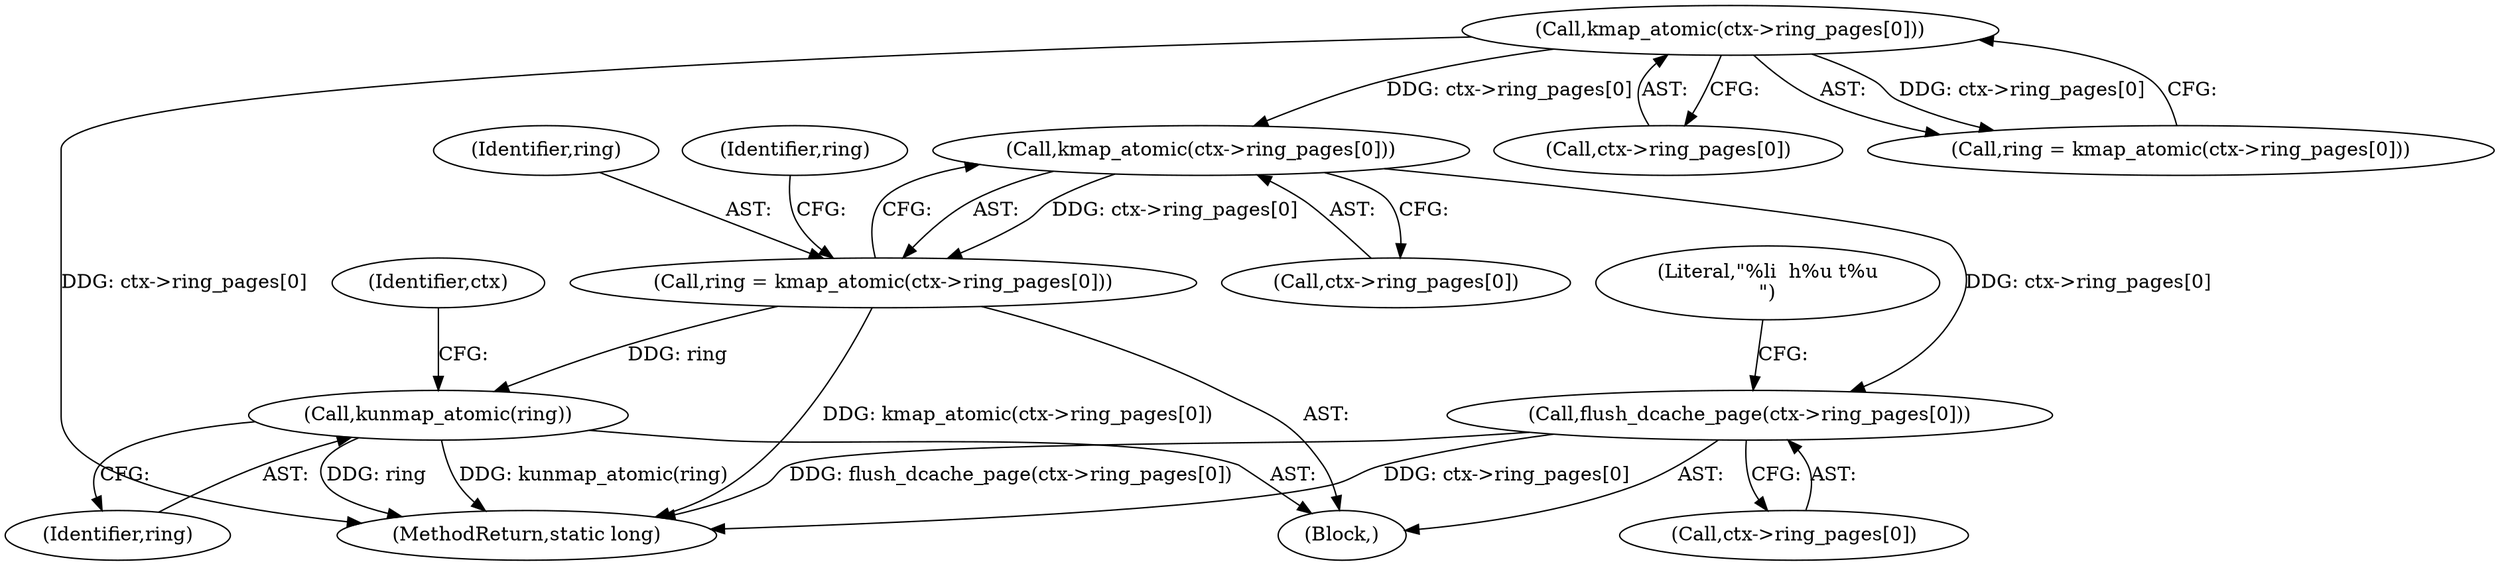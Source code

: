 digraph "0_linux_edfbbf388f293d70bf4b7c0bc38774d05e6f711a@array" {
"1000253" [label="(Call,kmap_atomic(ctx->ring_pages[0]))"];
"1000122" [label="(Call,kmap_atomic(ctx->ring_pages[0]))"];
"1000251" [label="(Call,ring = kmap_atomic(ctx->ring_pages[0]))"];
"1000264" [label="(Call,kunmap_atomic(ring))"];
"1000266" [label="(Call,flush_dcache_page(ctx->ring_pages[0]))"];
"1000122" [label="(Call,kmap_atomic(ctx->ring_pages[0]))"];
"1000123" [label="(Call,ctx->ring_pages[0])"];
"1000266" [label="(Call,flush_dcache_page(ctx->ring_pages[0]))"];
"1000269" [label="(Identifier,ctx)"];
"1000285" [label="(MethodReturn,static long)"];
"1000267" [label="(Call,ctx->ring_pages[0])"];
"1000273" [label="(Literal,\"%li  h%u t%u\n\")"];
"1000254" [label="(Call,ctx->ring_pages[0])"];
"1000253" [label="(Call,kmap_atomic(ctx->ring_pages[0]))"];
"1000261" [label="(Identifier,ring)"];
"1000265" [label="(Identifier,ring)"];
"1000251" [label="(Call,ring = kmap_atomic(ctx->ring_pages[0]))"];
"1000105" [label="(Block,)"];
"1000252" [label="(Identifier,ring)"];
"1000264" [label="(Call,kunmap_atomic(ring))"];
"1000120" [label="(Call,ring = kmap_atomic(ctx->ring_pages[0]))"];
"1000253" -> "1000251"  [label="AST: "];
"1000253" -> "1000254"  [label="CFG: "];
"1000254" -> "1000253"  [label="AST: "];
"1000251" -> "1000253"  [label="CFG: "];
"1000253" -> "1000251"  [label="DDG: ctx->ring_pages[0]"];
"1000122" -> "1000253"  [label="DDG: ctx->ring_pages[0]"];
"1000253" -> "1000266"  [label="DDG: ctx->ring_pages[0]"];
"1000122" -> "1000120"  [label="AST: "];
"1000122" -> "1000123"  [label="CFG: "];
"1000123" -> "1000122"  [label="AST: "];
"1000120" -> "1000122"  [label="CFG: "];
"1000122" -> "1000285"  [label="DDG: ctx->ring_pages[0]"];
"1000122" -> "1000120"  [label="DDG: ctx->ring_pages[0]"];
"1000251" -> "1000105"  [label="AST: "];
"1000252" -> "1000251"  [label="AST: "];
"1000261" -> "1000251"  [label="CFG: "];
"1000251" -> "1000285"  [label="DDG: kmap_atomic(ctx->ring_pages[0])"];
"1000251" -> "1000264"  [label="DDG: ring"];
"1000264" -> "1000105"  [label="AST: "];
"1000264" -> "1000265"  [label="CFG: "];
"1000265" -> "1000264"  [label="AST: "];
"1000269" -> "1000264"  [label="CFG: "];
"1000264" -> "1000285"  [label="DDG: ring"];
"1000264" -> "1000285"  [label="DDG: kunmap_atomic(ring)"];
"1000266" -> "1000105"  [label="AST: "];
"1000266" -> "1000267"  [label="CFG: "];
"1000267" -> "1000266"  [label="AST: "];
"1000273" -> "1000266"  [label="CFG: "];
"1000266" -> "1000285"  [label="DDG: flush_dcache_page(ctx->ring_pages[0])"];
"1000266" -> "1000285"  [label="DDG: ctx->ring_pages[0]"];
}
